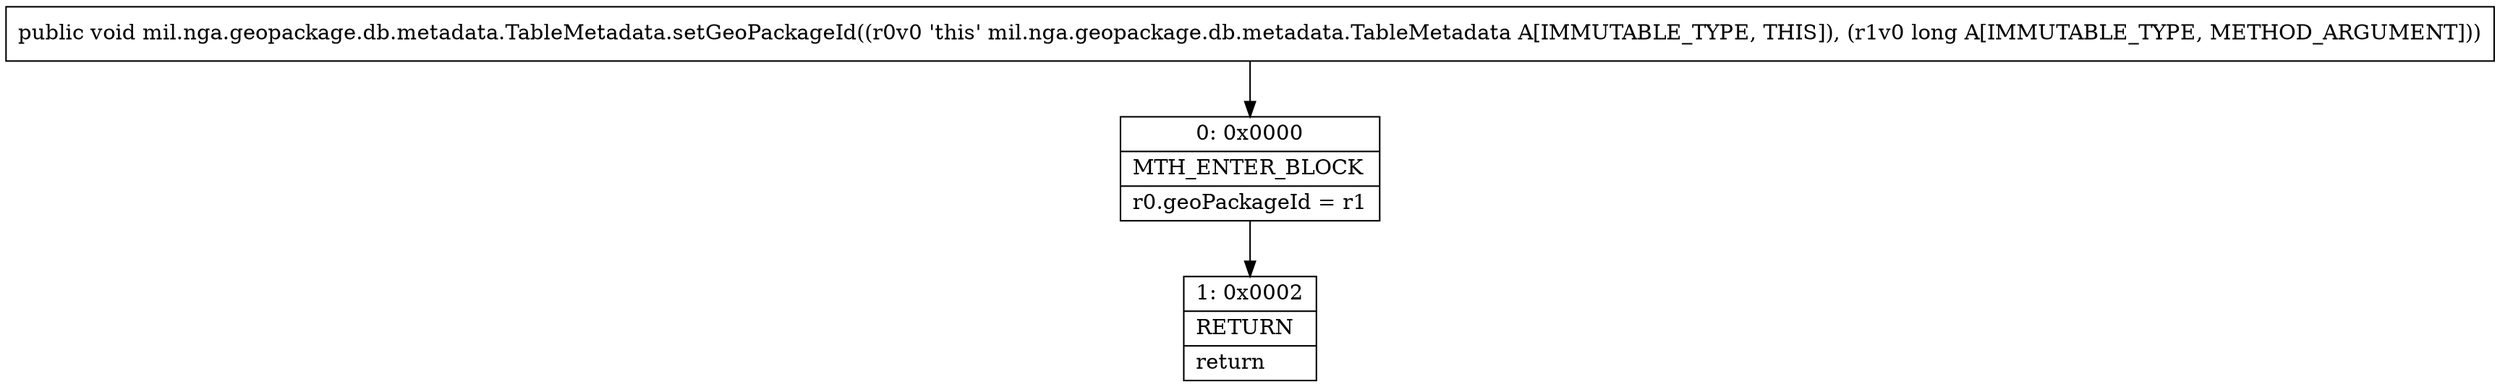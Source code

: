 digraph "CFG formil.nga.geopackage.db.metadata.TableMetadata.setGeoPackageId(J)V" {
Node_0 [shape=record,label="{0\:\ 0x0000|MTH_ENTER_BLOCK\l|r0.geoPackageId = r1\l}"];
Node_1 [shape=record,label="{1\:\ 0x0002|RETURN\l|return\l}"];
MethodNode[shape=record,label="{public void mil.nga.geopackage.db.metadata.TableMetadata.setGeoPackageId((r0v0 'this' mil.nga.geopackage.db.metadata.TableMetadata A[IMMUTABLE_TYPE, THIS]), (r1v0 long A[IMMUTABLE_TYPE, METHOD_ARGUMENT])) }"];
MethodNode -> Node_0;
Node_0 -> Node_1;
}

